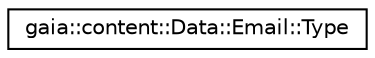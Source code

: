 digraph G
{
  edge [fontname="Helvetica",fontsize="10",labelfontname="Helvetica",labelfontsize="10"];
  node [fontname="Helvetica",fontsize="10",shape=record];
  rankdir=LR;
  Node1 [label="gaia::content::Data::Email::Type",height=0.2,width=0.4,color="black", fillcolor="white", style="filled",URL="$db/d35/structgaia_1_1content_1_1_data_1_1_email_1_1_type.html",tooltip="The type for Email."];
}
